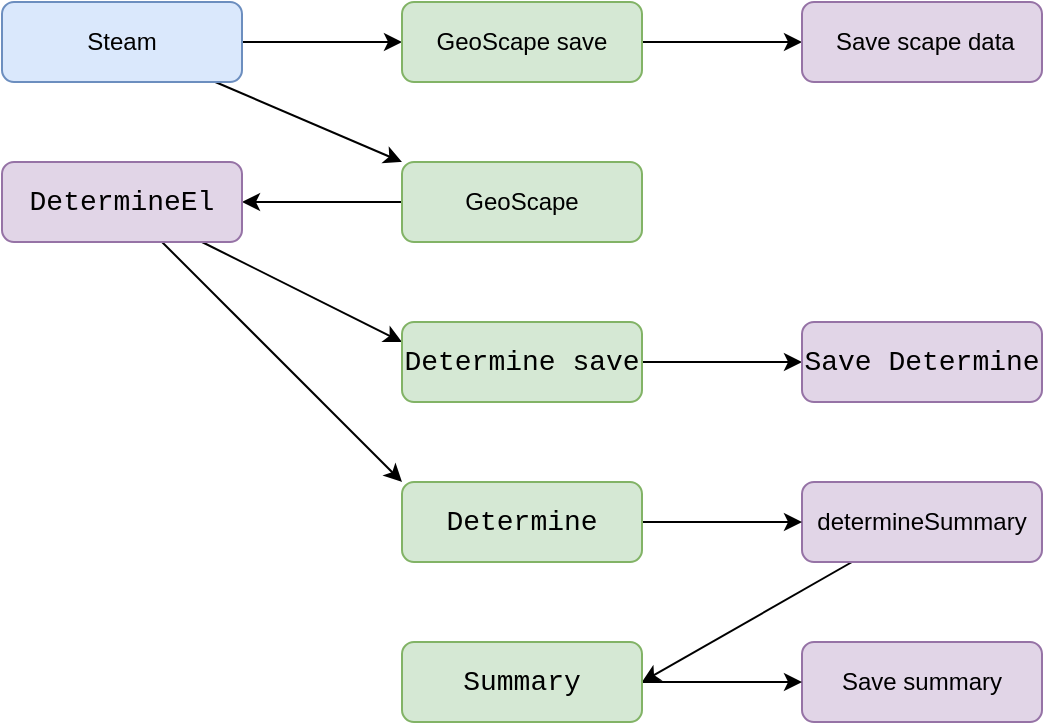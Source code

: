 <mxfile version="15.1.4" type="device"><diagram id="prtHgNgQTEPvFCAcTncT" name="Page-1"><mxGraphModel dx="782" dy="433" grid="1" gridSize="10" guides="1" tooltips="1" connect="1" arrows="1" fold="1" page="1" pageScale="1" pageWidth="827" pageHeight="1169" math="0" shadow="0"><root><mxCell id="0"/><mxCell id="1" parent="0"/><mxCell id="faCtocRxkmuQ02Fd9H9m-7" style="edgeStyle=none;rounded=0;orthogonalLoop=1;jettySize=auto;html=1;entryX=0;entryY=0.5;entryDx=0;entryDy=0;" edge="1" parent="1"><mxGeometry relative="1" as="geometry"><mxPoint x="420" y="300" as="sourcePoint"/><mxPoint x="420" y="300" as="targetPoint"/></mxGeometry></mxCell><mxCell id="faCtocRxkmuQ02Fd9H9m-27" style="edgeStyle=none;rounded=0;orthogonalLoop=1;jettySize=auto;html=1;" edge="1" parent="1" source="faCtocRxkmuQ02Fd9H9m-14" target="faCtocRxkmuQ02Fd9H9m-24"><mxGeometry relative="1" as="geometry"/></mxCell><mxCell id="faCtocRxkmuQ02Fd9H9m-34" style="edgeStyle=none;rounded=0;orthogonalLoop=1;jettySize=auto;html=1;entryX=0;entryY=0;entryDx=0;entryDy=0;" edge="1" parent="1" source="faCtocRxkmuQ02Fd9H9m-14" target="faCtocRxkmuQ02Fd9H9m-29"><mxGeometry relative="1" as="geometry"/></mxCell><mxCell id="faCtocRxkmuQ02Fd9H9m-14" value="Steam" style="rounded=1;whiteSpace=wrap;html=1;fillColor=#dae8fc;strokeColor=#6c8ebf;" vertex="1" parent="1"><mxGeometry x="40" y="120" width="120" height="40" as="geometry"/></mxCell><mxCell id="faCtocRxkmuQ02Fd9H9m-22" value="Save summary" style="rounded=1;whiteSpace=wrap;html=1;fillColor=#e1d5e7;strokeColor=#9673a6;" vertex="1" parent="1"><mxGeometry x="440" y="440" width="120" height="40" as="geometry"/></mxCell><mxCell id="faCtocRxkmuQ02Fd9H9m-28" style="edgeStyle=none;rounded=0;orthogonalLoop=1;jettySize=auto;html=1;entryX=0;entryY=0.5;entryDx=0;entryDy=0;" edge="1" parent="1" source="faCtocRxkmuQ02Fd9H9m-24" target="faCtocRxkmuQ02Fd9H9m-26"><mxGeometry relative="1" as="geometry"/></mxCell><mxCell id="faCtocRxkmuQ02Fd9H9m-24" value="GeoScape save" style="rounded=1;whiteSpace=wrap;html=1;fillColor=#d5e8d4;strokeColor=#82b366;" vertex="1" parent="1"><mxGeometry x="240" y="120" width="120" height="40" as="geometry"/></mxCell><mxCell id="faCtocRxkmuQ02Fd9H9m-26" value="&amp;nbsp;Save scape data" style="rounded=1;whiteSpace=wrap;html=1;fillColor=#e1d5e7;strokeColor=#9673a6;" vertex="1" parent="1"><mxGeometry x="440" y="120" width="120" height="40" as="geometry"/></mxCell><mxCell id="faCtocRxkmuQ02Fd9H9m-45" style="edgeStyle=none;rounded=0;orthogonalLoop=1;jettySize=auto;html=1;entryX=1;entryY=0.5;entryDx=0;entryDy=0;" edge="1" parent="1" source="faCtocRxkmuQ02Fd9H9m-29" target="faCtocRxkmuQ02Fd9H9m-30"><mxGeometry relative="1" as="geometry"/></mxCell><mxCell id="faCtocRxkmuQ02Fd9H9m-29" value="&lt;span&gt;GeoScape&lt;/span&gt;" style="rounded=1;whiteSpace=wrap;html=1;fillColor=#d5e8d4;strokeColor=#82b366;" vertex="1" parent="1"><mxGeometry x="240" y="200" width="120" height="40" as="geometry"/></mxCell><mxCell id="faCtocRxkmuQ02Fd9H9m-46" style="edgeStyle=none;rounded=0;orthogonalLoop=1;jettySize=auto;html=1;entryX=0;entryY=0.25;entryDx=0;entryDy=0;" edge="1" parent="1" source="faCtocRxkmuQ02Fd9H9m-30" target="faCtocRxkmuQ02Fd9H9m-31"><mxGeometry relative="1" as="geometry"/></mxCell><mxCell id="faCtocRxkmuQ02Fd9H9m-47" style="edgeStyle=none;rounded=0;orthogonalLoop=1;jettySize=auto;html=1;entryX=0;entryY=0;entryDx=0;entryDy=0;" edge="1" parent="1" source="faCtocRxkmuQ02Fd9H9m-30" target="faCtocRxkmuQ02Fd9H9m-43"><mxGeometry relative="1" as="geometry"/></mxCell><mxCell id="faCtocRxkmuQ02Fd9H9m-30" value="&lt;span style=&quot;font-family: &amp;#34;consolas&amp;#34; , &amp;#34;courier new&amp;#34; , monospace ; font-size: 14px&quot;&gt;DetermineEl&lt;/span&gt;" style="rounded=1;whiteSpace=wrap;html=1;fillColor=#e1d5e7;strokeColor=#9673a6;" vertex="1" parent="1"><mxGeometry x="40" y="200" width="120" height="40" as="geometry"/></mxCell><mxCell id="faCtocRxkmuQ02Fd9H9m-42" style="edgeStyle=none;rounded=0;orthogonalLoop=1;jettySize=auto;html=1;entryX=0;entryY=0.5;entryDx=0;entryDy=0;" edge="1" parent="1" source="faCtocRxkmuQ02Fd9H9m-31" target="faCtocRxkmuQ02Fd9H9m-41"><mxGeometry relative="1" as="geometry"/></mxCell><mxCell id="faCtocRxkmuQ02Fd9H9m-31" value="&lt;span style=&quot;font-family: &amp;#34;consolas&amp;#34; , &amp;#34;courier new&amp;#34; , monospace ; font-size: 14px&quot;&gt;Determine save&lt;/span&gt;" style="rounded=1;whiteSpace=wrap;html=1;fillColor=#d5e8d4;strokeColor=#82b366;" vertex="1" parent="1"><mxGeometry x="240" y="280" width="120" height="40" as="geometry"/></mxCell><mxCell id="faCtocRxkmuQ02Fd9H9m-38" style="edgeStyle=none;rounded=0;orthogonalLoop=1;jettySize=auto;html=1;entryX=1;entryY=0.5;entryDx=0;entryDy=0;" edge="1" parent="1" source="faCtocRxkmuQ02Fd9H9m-32" target="faCtocRxkmuQ02Fd9H9m-33"><mxGeometry relative="1" as="geometry"/></mxCell><mxCell id="faCtocRxkmuQ02Fd9H9m-32" value="&lt;span&gt;determineSummary&lt;/span&gt;" style="rounded=1;whiteSpace=wrap;html=1;fillColor=#e1d5e7;strokeColor=#9673a6;" vertex="1" parent="1"><mxGeometry x="440" y="360" width="120" height="40" as="geometry"/></mxCell><mxCell id="faCtocRxkmuQ02Fd9H9m-39" style="edgeStyle=none;rounded=0;orthogonalLoop=1;jettySize=auto;html=1;entryX=0;entryY=0.5;entryDx=0;entryDy=0;" edge="1" parent="1" source="faCtocRxkmuQ02Fd9H9m-33" target="faCtocRxkmuQ02Fd9H9m-22"><mxGeometry relative="1" as="geometry"/></mxCell><mxCell id="faCtocRxkmuQ02Fd9H9m-33" value="&lt;span style=&quot;font-family: &amp;#34;consolas&amp;#34; , &amp;#34;courier new&amp;#34; , monospace ; font-size: 14px&quot;&gt;Summary&lt;/span&gt;" style="rounded=1;whiteSpace=wrap;html=1;fillColor=#d5e8d4;strokeColor=#82b366;" vertex="1" parent="1"><mxGeometry x="240" y="440" width="120" height="40" as="geometry"/></mxCell><mxCell id="faCtocRxkmuQ02Fd9H9m-41" value="&lt;span style=&quot;font-family: &amp;#34;consolas&amp;#34; , &amp;#34;courier new&amp;#34; , monospace ; font-size: 14px&quot;&gt;Save Determine&lt;/span&gt;" style="rounded=1;whiteSpace=wrap;html=1;fillColor=#e1d5e7;strokeColor=#9673a6;" vertex="1" parent="1"><mxGeometry x="440" y="280" width="120" height="40" as="geometry"/></mxCell><mxCell id="faCtocRxkmuQ02Fd9H9m-48" value="" style="edgeStyle=none;rounded=0;orthogonalLoop=1;jettySize=auto;html=1;" edge="1" parent="1" source="faCtocRxkmuQ02Fd9H9m-43" target="faCtocRxkmuQ02Fd9H9m-32"><mxGeometry relative="1" as="geometry"/></mxCell><mxCell id="faCtocRxkmuQ02Fd9H9m-43" value="&lt;span style=&quot;font-family: &amp;#34;consolas&amp;#34; , &amp;#34;courier new&amp;#34; , monospace ; font-size: 14px&quot;&gt;Determine&lt;/span&gt;" style="rounded=1;whiteSpace=wrap;html=1;fillColor=#d5e8d4;strokeColor=#82b366;" vertex="1" parent="1"><mxGeometry x="240" y="360" width="120" height="40" as="geometry"/></mxCell></root></mxGraphModel></diagram></mxfile>